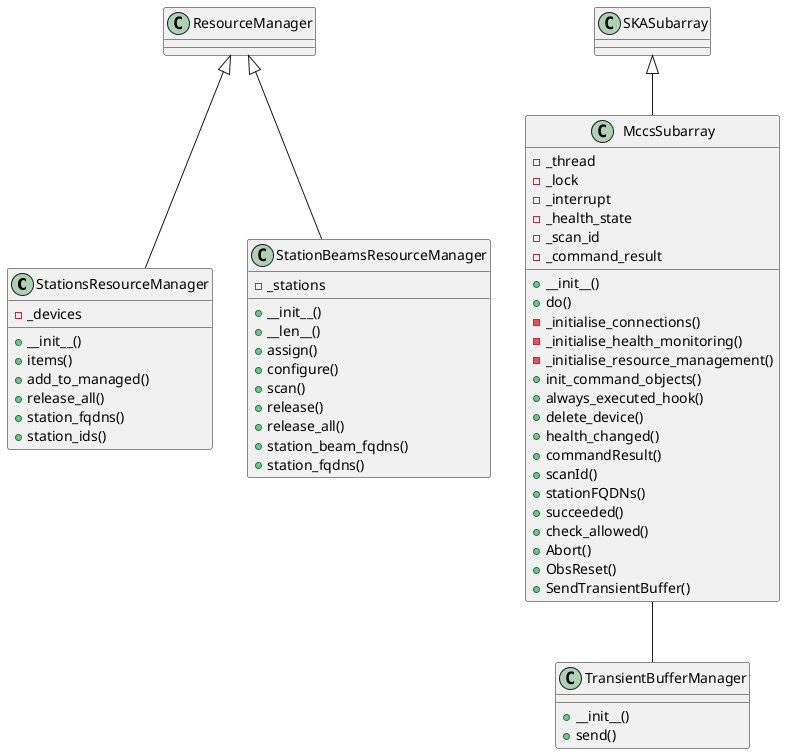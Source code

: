 @startuml
class StationsResourceManager
StationsResourceManager : +__init__()
StationsResourceManager : +items()
StationsResourceManager : +add_to_managed()
StationsResourceManager : +release_all()
StationsResourceManager : +station_fqdns()
StationsResourceManager : +station_ids()
class StationBeamsResourceManager
StationBeamsResourceManager : +__init__()
StationBeamsResourceManager : +__len__()
StationBeamsResourceManager : +assign()
StationBeamsResourceManager : +configure()
StationBeamsResourceManager : +scan()
StationBeamsResourceManager : +release()
StationBeamsResourceManager : +release_all()
StationBeamsResourceManager : +station_beam_fqdns()
StationBeamsResourceManager : +station_fqdns()
class TransientBufferManager
TransientBufferManager : +__init__()
TransientBufferManager : +send()
class MccsSubarray
MccsSubarray : +__init__()
MccsSubarray : +do()
MccsSubarray : -_initialise_connections()
MccsSubarray : -_initialise_health_monitoring()
MccsSubarray : -_initialise_resource_management()
MccsSubarray : +init_command_objects()
MccsSubarray : +always_executed_hook()
MccsSubarray : +delete_device()
MccsSubarray : +health_changed()
MccsSubarray : +commandResult()
MccsSubarray : +scanId()
MccsSubarray : +stationFQDNs()
MccsSubarray : +succeeded()
MccsSubarray : +check_allowed()
MccsSubarray : +Abort()
MccsSubarray : +ObsReset()
MccsSubarray : +SendTransientBuffer()
StationsResourceManager : -_devices
StationBeamsResourceManager : -_stations
MccsSubarray : -_thread
MccsSubarray : -_lock
MccsSubarray : -_interrupt
MccsSubarray : -_health_state
MccsSubarray : -_scan_id
MccsSubarray : -_command_result

ResourceManager <|-- StationsResourceManager
ResourceManager <|-- StationBeamsResourceManager
SKASubarray <|-- MccsSubarray
MccsSubarray -- TransientBufferManager
@enduml
